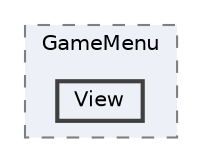 digraph "C:/Users/むずでょ/Documents/Unity Projects/RMU-1-00-00-Research/Assets/RPGMaker/Codebase/Editor/Inspector/GameMenu/View"
{
 // LATEX_PDF_SIZE
  bgcolor="transparent";
  edge [fontname=Helvetica,fontsize=10,labelfontname=Helvetica,labelfontsize=10];
  node [fontname=Helvetica,fontsize=10,shape=box,height=0.2,width=0.4];
  compound=true
  subgraph clusterdir_9db8d48f5cfb6e4cd2cf38b7f0d17e0a {
    graph [ bgcolor="#edf0f7", pencolor="grey50", label="GameMenu", fontname=Helvetica,fontsize=10 style="filled,dashed", URL="dir_9db8d48f5cfb6e4cd2cf38b7f0d17e0a.html",tooltip=""]
  dir_8280436943b0855d494e6f280c132688 [label="View", fillcolor="#edf0f7", color="grey25", style="filled,bold", URL="dir_8280436943b0855d494e6f280c132688.html",tooltip=""];
  }
}
